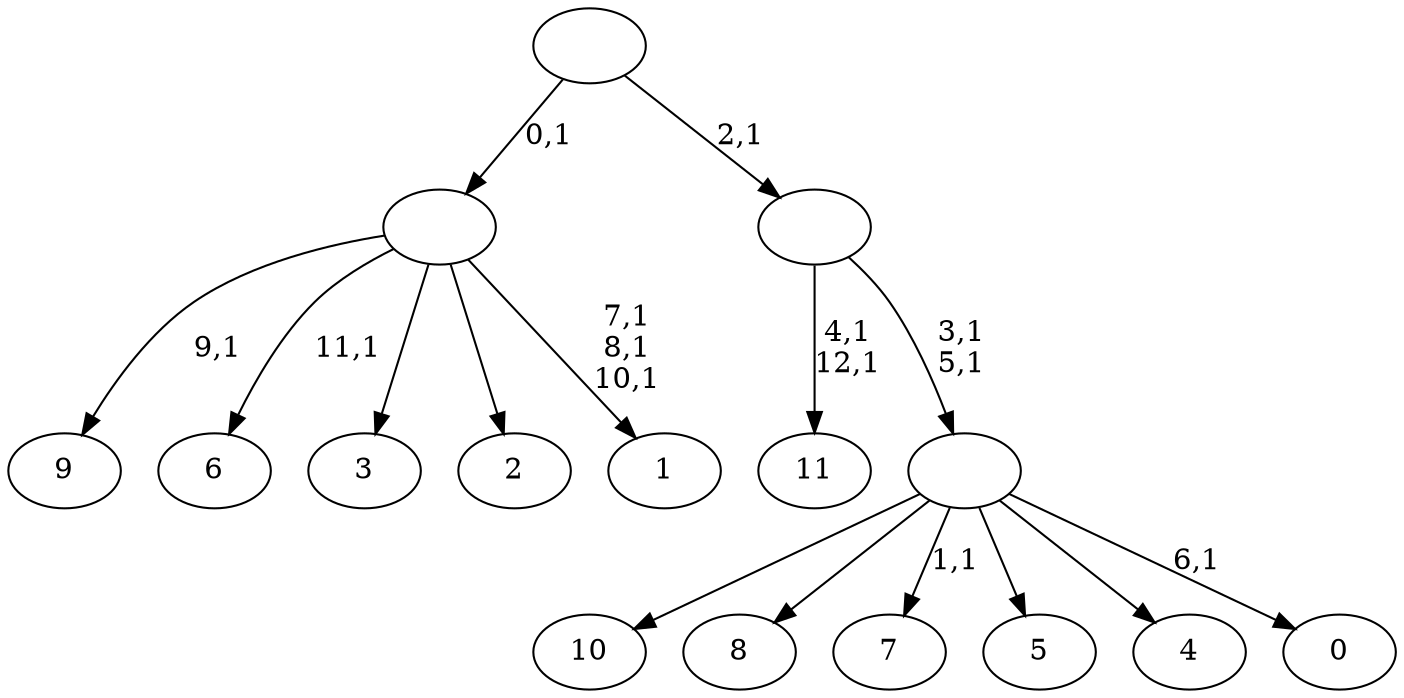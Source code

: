 digraph T {
	25 [label="11"]
	22 [label="10"]
	21 [label="9"]
	19 [label="8"]
	18 [label="7"]
	16 [label="6"]
	14 [label="5"]
	13 [label="4"]
	12 [label="3"]
	11 [label="2"]
	10 [label="1"]
	6 [label=""]
	5 [label="0"]
	3 [label=""]
	1 [label=""]
	0 [label=""]
	6 -> 10 [label="7,1\n8,1\n10,1"]
	6 -> 16 [label="11,1"]
	6 -> 21 [label="9,1"]
	6 -> 12 [label=""]
	6 -> 11 [label=""]
	3 -> 5 [label="6,1"]
	3 -> 18 [label="1,1"]
	3 -> 22 [label=""]
	3 -> 19 [label=""]
	3 -> 14 [label=""]
	3 -> 13 [label=""]
	1 -> 3 [label="3,1\n5,1"]
	1 -> 25 [label="4,1\n12,1"]
	0 -> 6 [label="0,1"]
	0 -> 1 [label="2,1"]
}
